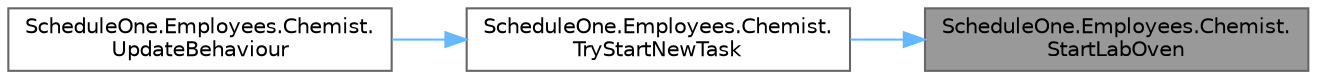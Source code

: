 digraph "ScheduleOne.Employees.Chemist.StartLabOven"
{
 // LATEX_PDF_SIZE
  bgcolor="transparent";
  edge [fontname=Helvetica,fontsize=10,labelfontname=Helvetica,labelfontsize=10];
  node [fontname=Helvetica,fontsize=10,shape=box,height=0.2,width=0.4];
  rankdir="RL";
  Node1 [id="Node000001",label="ScheduleOne.Employees.Chemist.\lStartLabOven",height=0.2,width=0.4,color="gray40", fillcolor="grey60", style="filled", fontcolor="black",tooltip=" "];
  Node1 -> Node2 [id="edge1_Node000001_Node000002",dir="back",color="steelblue1",style="solid",tooltip=" "];
  Node2 [id="Node000002",label="ScheduleOne.Employees.Chemist.\lTryStartNewTask",height=0.2,width=0.4,color="grey40", fillcolor="white", style="filled",URL="$class_schedule_one_1_1_employees_1_1_chemist.html#aaf52079726ba4232aab78781e3b81ca9",tooltip=" "];
  Node2 -> Node3 [id="edge2_Node000002_Node000003",dir="back",color="steelblue1",style="solid",tooltip=" "];
  Node3 [id="Node000003",label="ScheduleOne.Employees.Chemist.\lUpdateBehaviour",height=0.2,width=0.4,color="grey40", fillcolor="white", style="filled",URL="$class_schedule_one_1_1_employees_1_1_chemist.html#a117930227f39ff3d0217744e183fd3f7",tooltip=" "];
}

